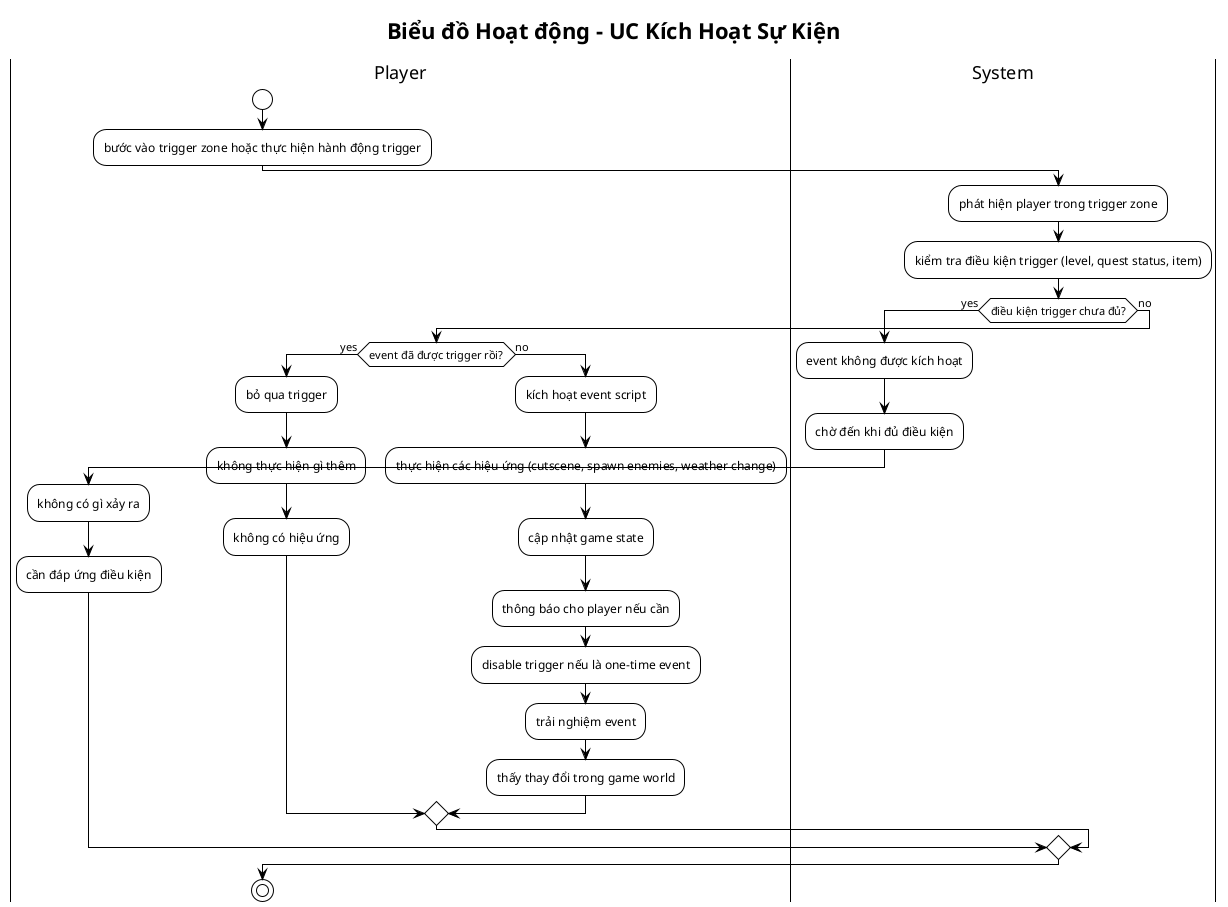 @startuml Activity_UC4_Kich_Hoat_Su_Kien
!theme plain

title Biểu đồ Hoạt động - UC Kích Hoạt Sự Kiện

|Player|
start
:bước vào trigger zone hoặc thực hiện hành động trigger;

|System|
:phát hiện player trong trigger zone;
:kiểm tra điều kiện trigger (level, quest status, item);

if (điều kiện trigger chưa đủ?) then (yes)
  :event không được kích hoạt;
  :chờ đến khi đủ điều kiện;
  
  |Player|
  :không có gì xảy ra;
  :cần đáp ứng điều kiện;
  
else (no)
  if (event đã được trigger rồi?) then (yes)
    :bỏ qua trigger;
    :không thực hiện gì thêm;
    
    |Player|
    :không có hiệu ứng;
    
  else (no)
    :kích hoạt event script;
    :thực hiện các hiệu ứng (cutscene, spawn enemies, weather change);
    :cập nhật game state;
    :thông báo cho player nếu cần;
    :disable trigger nếu là one-time event;
    
    |Player|
    :trải nghiệm event;
    :thấy thay đổi trong game world;
  endif
endif

stop

@enduml

